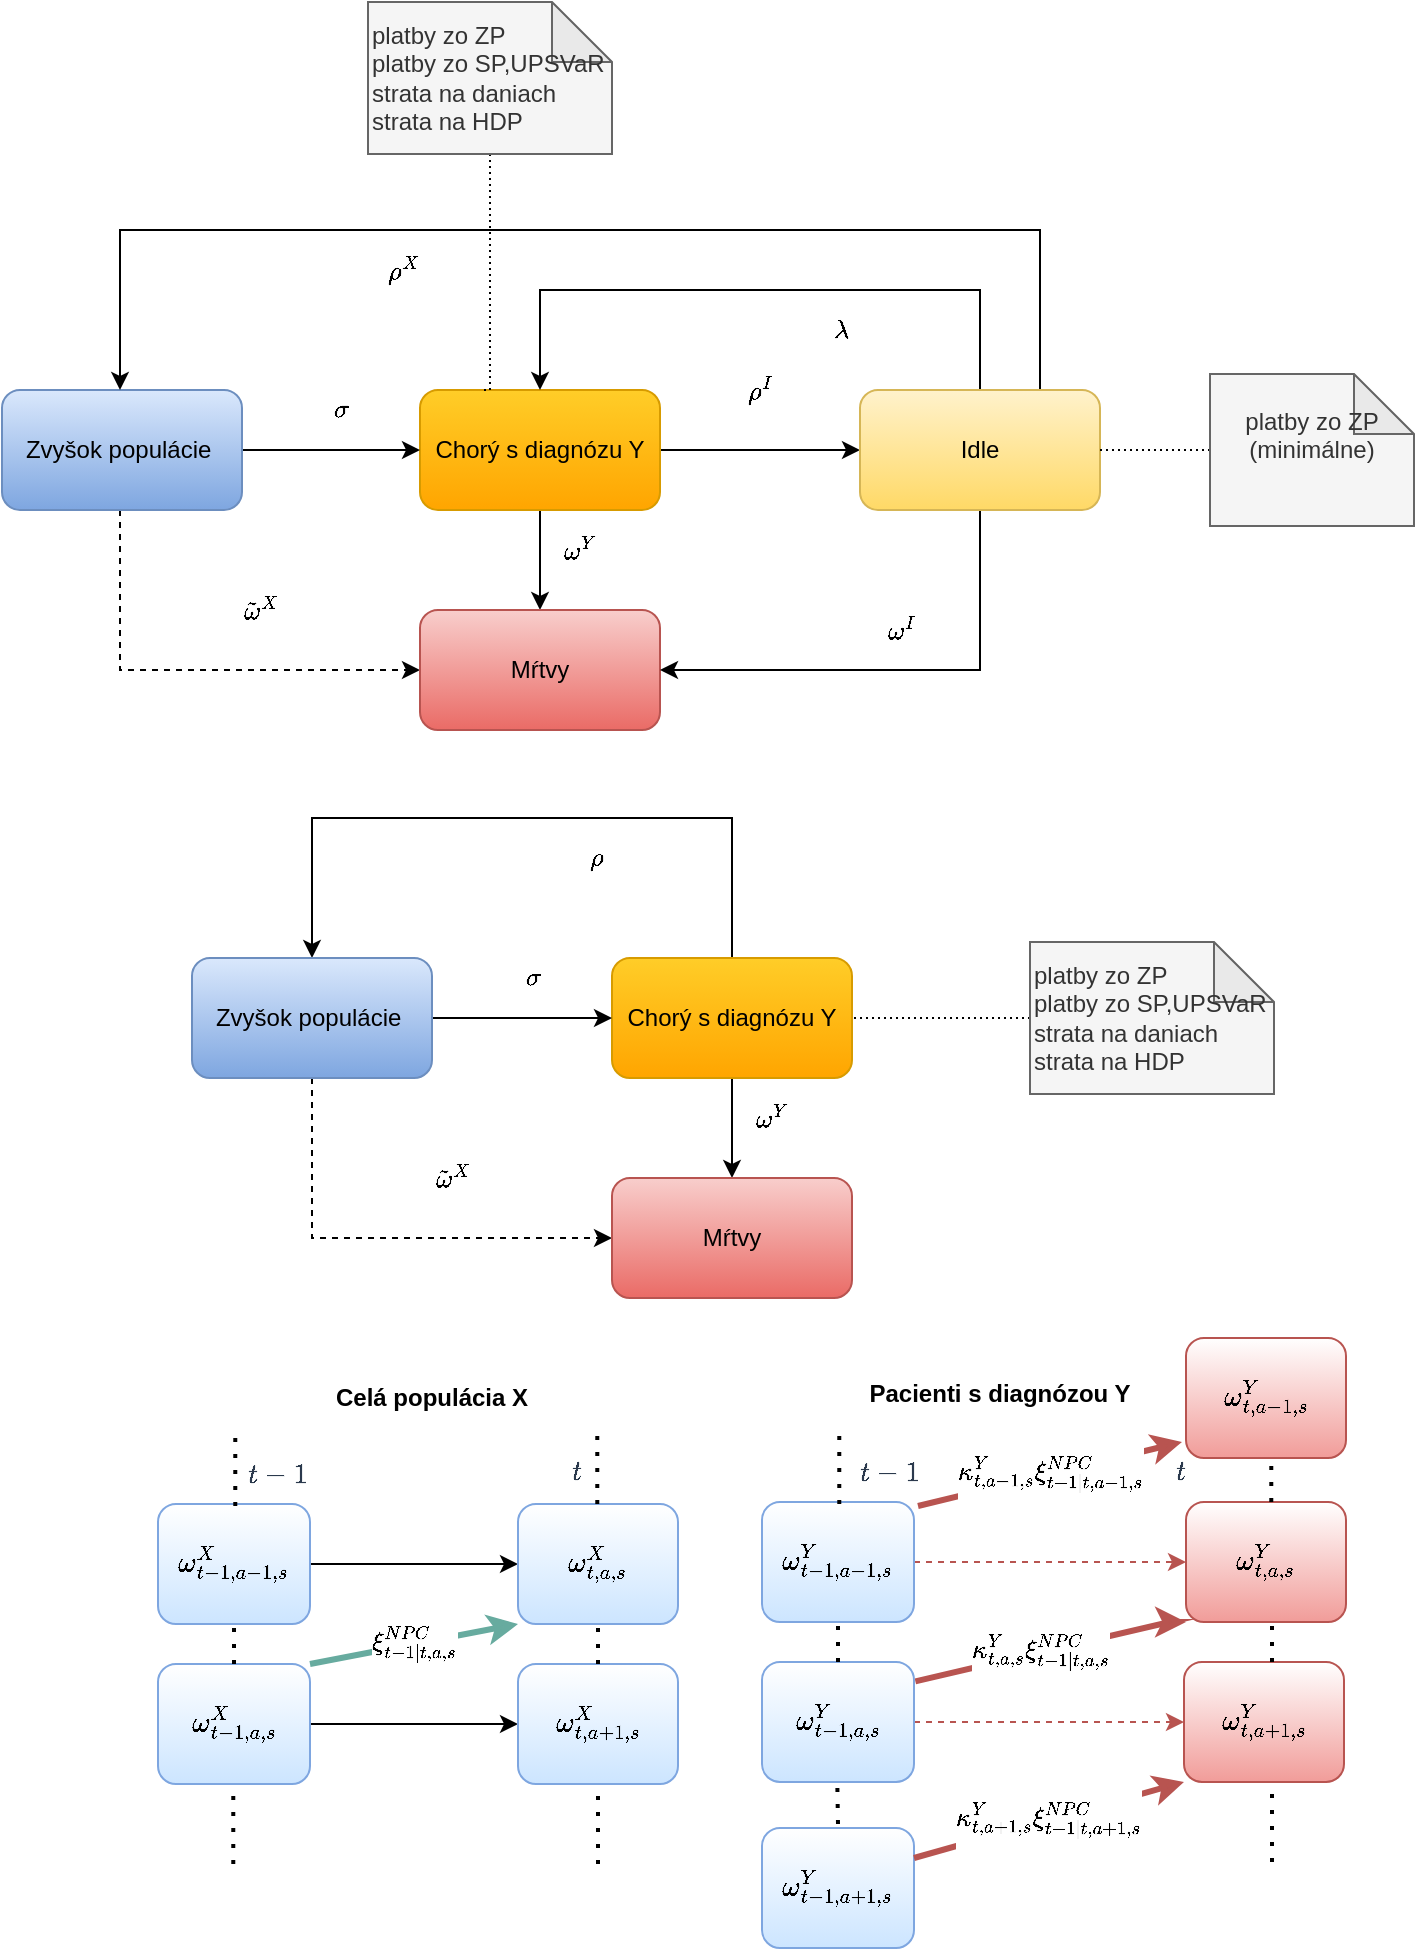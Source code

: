 <mxfile version="16.6.4" type="github">
  <diagram id="GxeuKTXnx9VGVfUCvlwk" name="Page-1">
    <mxGraphModel dx="1135" dy="604" grid="1" gridSize="10" guides="1" tooltips="1" connect="1" arrows="1" fold="1" page="1" pageScale="1" pageWidth="850" pageHeight="1100" math="1" shadow="0">
      <root>
        <mxCell id="0" />
        <mxCell id="1" parent="0" />
        <mxCell id="LXL8oJjJBJb_XbVYSXAR-5" value="$$\omega^Y$$" style="edgeStyle=orthogonalEdgeStyle;rounded=0;orthogonalLoop=1;jettySize=auto;html=1;fontStyle=1" parent="1" source="LXL8oJjJBJb_XbVYSXAR-1" target="LXL8oJjJBJb_XbVYSXAR-3" edge="1">
          <mxGeometry x="-0.2" y="20" relative="1" as="geometry">
            <mxPoint as="offset" />
          </mxGeometry>
        </mxCell>
        <mxCell id="LXL8oJjJBJb_XbVYSXAR-9" style="edgeStyle=orthogonalEdgeStyle;rounded=0;orthogonalLoop=1;jettySize=auto;html=1;entryX=0;entryY=0.5;entryDx=0;entryDy=0;" parent="1" edge="1">
          <mxGeometry relative="1" as="geometry">
            <mxPoint x="395" y="244" as="sourcePoint" />
            <mxPoint x="495" y="244" as="targetPoint" />
          </mxGeometry>
        </mxCell>
        <mxCell id="LXL8oJjJBJb_XbVYSXAR-12" value="$$\rho^I$$" style="edgeLabel;html=1;align=center;verticalAlign=middle;resizable=0;points=[];fontStyle=1" parent="LXL8oJjJBJb_XbVYSXAR-9" vertex="1" connectable="0">
          <mxGeometry x="-0.285" y="2" relative="1" as="geometry">
            <mxPoint x="14" y="-28" as="offset" />
          </mxGeometry>
        </mxCell>
        <mxCell id="LXL8oJjJBJb_XbVYSXAR-1" value="Chorý s diagnózu Y" style="rounded=1;whiteSpace=wrap;html=1;fillColor=#ffcd28;strokeColor=#d79b00;gradientColor=#ffa500;" parent="1" vertex="1">
          <mxGeometry x="275" y="214" width="120" height="60" as="geometry" />
        </mxCell>
        <mxCell id="LXL8oJjJBJb_XbVYSXAR-4" value="$$\sigma$$" style="edgeStyle=orthogonalEdgeStyle;rounded=0;orthogonalLoop=1;jettySize=auto;html=1;fontStyle=1" parent="1" edge="1">
          <mxGeometry x="0.111" y="20" relative="1" as="geometry">
            <mxPoint x="185" y="244" as="sourcePoint" />
            <mxPoint x="275" y="244" as="targetPoint" />
            <Array as="points">
              <mxPoint x="225" y="244" />
              <mxPoint x="225" y="244" />
            </Array>
            <mxPoint as="offset" />
          </mxGeometry>
        </mxCell>
        <mxCell id="LXL8oJjJBJb_XbVYSXAR-6" style="edgeStyle=orthogonalEdgeStyle;rounded=0;orthogonalLoop=1;jettySize=auto;html=1;entryX=0;entryY=0.5;entryDx=0;entryDy=0;dashed=1;" parent="1" target="LXL8oJjJBJb_XbVYSXAR-3" edge="1">
          <mxGeometry relative="1" as="geometry">
            <Array as="points">
              <mxPoint x="125" y="354" />
            </Array>
            <mxPoint x="125" y="274" as="sourcePoint" />
          </mxGeometry>
        </mxCell>
        <mxCell id="LXL8oJjJBJb_XbVYSXAR-13" value="$$\tilde{\omega}^X$$" style="edgeLabel;html=1;align=center;verticalAlign=middle;resizable=0;points=[];fontStyle=1" parent="LXL8oJjJBJb_XbVYSXAR-6" vertex="1" connectable="0">
          <mxGeometry x="0.259" relative="1" as="geometry">
            <mxPoint x="5" y="-30" as="offset" />
          </mxGeometry>
        </mxCell>
        <mxCell id="LXL8oJjJBJb_XbVYSXAR-2" value="Zvyšok populácie&amp;nbsp;" style="rounded=1;whiteSpace=wrap;html=1;labelBackgroundColor=none;fillColor=#dae8fc;strokeColor=#6c8ebf;gradientColor=#7ea6e0;" parent="1" vertex="1">
          <mxGeometry x="66" y="214" width="120" height="60" as="geometry" />
        </mxCell>
        <mxCell id="LXL8oJjJBJb_XbVYSXAR-3" value="Mŕtvy" style="rounded=1;whiteSpace=wrap;html=1;fillColor=#f8cecc;strokeColor=#b85450;gradientColor=#ea6b66;" parent="1" vertex="1">
          <mxGeometry x="275" y="324" width="120" height="60" as="geometry" />
        </mxCell>
        <mxCell id="LXL8oJjJBJb_XbVYSXAR-10" style="edgeStyle=orthogonalEdgeStyle;rounded=0;orthogonalLoop=1;jettySize=auto;html=1;entryX=0.5;entryY=0;entryDx=0;entryDy=0;" parent="1" source="LXL8oJjJBJb_XbVYSXAR-8" target="LXL8oJjJBJb_XbVYSXAR-1" edge="1">
          <mxGeometry relative="1" as="geometry">
            <Array as="points">
              <mxPoint x="555" y="164" />
              <mxPoint x="335" y="164" />
            </Array>
          </mxGeometry>
        </mxCell>
        <mxCell id="LXL8oJjJBJb_XbVYSXAR-15" value="$$\lambda$$" style="edgeLabel;html=1;align=center;verticalAlign=middle;resizable=0;points=[];fontStyle=1" parent="LXL8oJjJBJb_XbVYSXAR-10" vertex="1" connectable="0">
          <mxGeometry x="-0.151" y="2" relative="1" as="geometry">
            <mxPoint x="16" y="18" as="offset" />
          </mxGeometry>
        </mxCell>
        <mxCell id="LXL8oJjJBJb_XbVYSXAR-11" value="$$\omega^I$$" style="edgeStyle=orthogonalEdgeStyle;rounded=0;orthogonalLoop=1;jettySize=auto;html=1;entryX=1;entryY=0.5;entryDx=0;entryDy=0;fontStyle=1" parent="1" source="LXL8oJjJBJb_XbVYSXAR-8" target="LXL8oJjJBJb_XbVYSXAR-3" edge="1">
          <mxGeometry y="-20" relative="1" as="geometry">
            <Array as="points">
              <mxPoint x="555" y="354" />
            </Array>
            <mxPoint as="offset" />
          </mxGeometry>
        </mxCell>
        <mxCell id="LXL8oJjJBJb_XbVYSXAR-30" style="edgeStyle=orthogonalEdgeStyle;rounded=0;orthogonalLoop=1;jettySize=auto;html=1;exitX=0.75;exitY=0;exitDx=0;exitDy=0;entryX=0.5;entryY=0;entryDx=0;entryDy=0;" parent="1" source="LXL8oJjJBJb_XbVYSXAR-8" edge="1">
          <mxGeometry relative="1" as="geometry">
            <mxPoint x="125" y="214" as="targetPoint" />
            <Array as="points">
              <mxPoint x="585" y="134" />
              <mxPoint x="125" y="134" />
            </Array>
          </mxGeometry>
        </mxCell>
        <mxCell id="LXL8oJjJBJb_XbVYSXAR-31" value="$$\rho^X$$" style="edgeLabel;html=1;align=center;verticalAlign=middle;resizable=0;points=[];" parent="LXL8oJjJBJb_XbVYSXAR-30" vertex="1" connectable="0">
          <mxGeometry x="-0.114" y="2" relative="1" as="geometry">
            <mxPoint x="-125" y="18" as="offset" />
          </mxGeometry>
        </mxCell>
        <mxCell id="LXL8oJjJBJb_XbVYSXAR-8" value="Idle" style="rounded=1;whiteSpace=wrap;html=1;fillColor=#fff2cc;strokeColor=#d6b656;gradientColor=#ffd966;" parent="1" vertex="1">
          <mxGeometry x="495" y="214" width="120" height="60" as="geometry" />
        </mxCell>
        <mxCell id="LXL8oJjJBJb_XbVYSXAR-14" value="$$\omega^Y$$" style="edgeStyle=orthogonalEdgeStyle;rounded=0;orthogonalLoop=1;jettySize=auto;html=1;fontStyle=1" parent="1" source="LXL8oJjJBJb_XbVYSXAR-18" target="LXL8oJjJBJb_XbVYSXAR-23" edge="1">
          <mxGeometry x="-0.2" y="20" relative="1" as="geometry">
            <mxPoint as="offset" />
          </mxGeometry>
        </mxCell>
        <mxCell id="LXL8oJjJBJb_XbVYSXAR-28" style="edgeStyle=orthogonalEdgeStyle;rounded=0;orthogonalLoop=1;jettySize=auto;html=1;entryX=0.5;entryY=0;entryDx=0;entryDy=0;" parent="1" source="LXL8oJjJBJb_XbVYSXAR-18" target="LXL8oJjJBJb_XbVYSXAR-22" edge="1">
          <mxGeometry relative="1" as="geometry">
            <mxPoint x="221" y="488" as="targetPoint" />
            <Array as="points">
              <mxPoint x="431" y="428" />
              <mxPoint x="221" y="428" />
            </Array>
          </mxGeometry>
        </mxCell>
        <mxCell id="LXL8oJjJBJb_XbVYSXAR-29" value="$$\rho$$" style="edgeLabel;html=1;align=center;verticalAlign=middle;resizable=0;points=[];fontStyle=1" parent="LXL8oJjJBJb_XbVYSXAR-28" vertex="1" connectable="0">
          <mxGeometry x="-0.214" y="3" relative="1" as="geometry">
            <mxPoint x="-1" y="17" as="offset" />
          </mxGeometry>
        </mxCell>
        <mxCell id="LXL8oJjJBJb_XbVYSXAR-18" value="Chorý s diagnózu Y" style="rounded=1;whiteSpace=wrap;html=1;fillColor=#ffcd28;gradientColor=#ffa500;strokeColor=#d79b00;" parent="1" vertex="1">
          <mxGeometry x="371" y="498" width="120" height="60" as="geometry" />
        </mxCell>
        <mxCell id="LXL8oJjJBJb_XbVYSXAR-19" value="$$\sigma$$" style="edgeStyle=orthogonalEdgeStyle;rounded=0;orthogonalLoop=1;jettySize=auto;html=1;fontStyle=1" parent="1" edge="1">
          <mxGeometry x="0.111" y="20" relative="1" as="geometry">
            <mxPoint x="281" y="528" as="sourcePoint" />
            <mxPoint x="371" y="528" as="targetPoint" />
            <Array as="points">
              <mxPoint x="321" y="528" />
              <mxPoint x="321" y="528" />
            </Array>
            <mxPoint as="offset" />
          </mxGeometry>
        </mxCell>
        <mxCell id="LXL8oJjJBJb_XbVYSXAR-20" style="edgeStyle=orthogonalEdgeStyle;rounded=0;orthogonalLoop=1;jettySize=auto;html=1;entryX=0;entryY=0.5;entryDx=0;entryDy=0;dashed=1;" parent="1" source="LXL8oJjJBJb_XbVYSXAR-22" target="LXL8oJjJBJb_XbVYSXAR-23" edge="1">
          <mxGeometry relative="1" as="geometry">
            <Array as="points">
              <mxPoint x="221" y="638" />
            </Array>
          </mxGeometry>
        </mxCell>
        <mxCell id="LXL8oJjJBJb_XbVYSXAR-21" value="$$\tilde{\omega}^X$$" style="edgeLabel;html=1;align=center;verticalAlign=middle;resizable=0;points=[];fontStyle=1" parent="LXL8oJjJBJb_XbVYSXAR-20" vertex="1" connectable="0">
          <mxGeometry x="0.259" relative="1" as="geometry">
            <mxPoint x="5" y="-30" as="offset" />
          </mxGeometry>
        </mxCell>
        <mxCell id="LXL8oJjJBJb_XbVYSXAR-22" value="Zvyšok populácie&amp;nbsp;" style="rounded=1;whiteSpace=wrap;html=1;fillColor=#dae8fc;gradientColor=#7ea6e0;strokeColor=#6c8ebf;" parent="1" vertex="1">
          <mxGeometry x="161" y="498" width="120" height="60" as="geometry" />
        </mxCell>
        <mxCell id="LXL8oJjJBJb_XbVYSXAR-23" value="Mŕtvy" style="rounded=1;whiteSpace=wrap;html=1;fillColor=#f8cecc;gradientColor=#ea6b66;strokeColor=#b85450;" parent="1" vertex="1">
          <mxGeometry x="371" y="608" width="120" height="60" as="geometry" />
        </mxCell>
        <mxCell id="Da9pE7p7JjAD6fLggsI1-11" style="edgeStyle=orthogonalEdgeStyle;rounded=0;orthogonalLoop=1;jettySize=auto;html=1;entryX=0.25;entryY=0;entryDx=0;entryDy=0;endArrow=none;endFill=0;dashed=1;dashPattern=1 2;" edge="1" parent="1" source="Da9pE7p7JjAD6fLggsI1-7" target="LXL8oJjJBJb_XbVYSXAR-1">
          <mxGeometry relative="1" as="geometry">
            <Array as="points">
              <mxPoint x="310" y="214" />
            </Array>
          </mxGeometry>
        </mxCell>
        <mxCell id="Da9pE7p7JjAD6fLggsI1-7" value="platby zo ZP&lt;br&gt;platby zo SP,UPSVaR&lt;br&gt;strata na daniach&lt;br&gt;strata na HDP" style="shape=note;whiteSpace=wrap;html=1;backgroundOutline=1;darkOpacity=0.05;align=left;fillColor=#f5f5f5;strokeColor=#666666;fontColor=#333333;" vertex="1" parent="1">
          <mxGeometry x="249" y="20" width="122" height="76" as="geometry" />
        </mxCell>
        <mxCell id="Da9pE7p7JjAD6fLggsI1-12" style="edgeStyle=orthogonalEdgeStyle;rounded=0;orthogonalLoop=1;jettySize=auto;html=1;entryX=1;entryY=0.5;entryDx=0;entryDy=0;dashed=1;dashPattern=1 2;endArrow=none;endFill=0;" edge="1" parent="1" source="Da9pE7p7JjAD6fLggsI1-10" target="LXL8oJjJBJb_XbVYSXAR-8">
          <mxGeometry relative="1" as="geometry" />
        </mxCell>
        <mxCell id="Da9pE7p7JjAD6fLggsI1-10" value="platby zo ZP&lt;br&gt;(minimálne)&lt;br&gt;&lt;br&gt;" style="shape=note;whiteSpace=wrap;html=1;backgroundOutline=1;darkOpacity=0.05;align=center;fillColor=#f5f5f5;fontColor=#333333;strokeColor=#666666;verticalAlign=middle;" vertex="1" parent="1">
          <mxGeometry x="670" y="206" width="102" height="76" as="geometry" />
        </mxCell>
        <mxCell id="Da9pE7p7JjAD6fLggsI1-14" style="edgeStyle=orthogonalEdgeStyle;rounded=0;orthogonalLoop=1;jettySize=auto;html=1;entryX=1;entryY=0.5;entryDx=0;entryDy=0;dashed=1;dashPattern=1 2;endArrow=none;endFill=0;" edge="1" parent="1" source="Da9pE7p7JjAD6fLggsI1-13" target="LXL8oJjJBJb_XbVYSXAR-18">
          <mxGeometry relative="1" as="geometry" />
        </mxCell>
        <mxCell id="Da9pE7p7JjAD6fLggsI1-13" value="platby zo ZP&lt;br&gt;platby zo SP,UPSVaR&lt;br&gt;strata na daniach&lt;br&gt;strata na HDP" style="shape=note;whiteSpace=wrap;html=1;backgroundOutline=1;darkOpacity=0.05;align=left;fillColor=#f5f5f5;strokeColor=#666666;fontColor=#333333;" vertex="1" parent="1">
          <mxGeometry x="580" y="490" width="122" height="76" as="geometry" />
        </mxCell>
        <mxCell id="Da9pE7p7JjAD6fLggsI1-22" style="edgeStyle=orthogonalEdgeStyle;rounded=0;orthogonalLoop=1;jettySize=auto;html=1;entryX=0;entryY=0.5;entryDx=0;entryDy=0;endArrow=classic;endFill=1;startArrow=none;startFill=0;" edge="1" parent="1" source="Da9pE7p7JjAD6fLggsI1-18" target="Da9pE7p7JjAD6fLggsI1-20">
          <mxGeometry relative="1" as="geometry" />
        </mxCell>
        <mxCell id="Da9pE7p7JjAD6fLggsI1-18" value="$$\omega_{t-1,a-1,s}^X$$" style="rounded=1;whiteSpace=wrap;html=1;fillColor=#FFFFFF;strokeColor=#7EA6E0;gradientColor=#CCE5FF;" vertex="1" parent="1">
          <mxGeometry x="144" y="771" width="76" height="60" as="geometry" />
        </mxCell>
        <mxCell id="Da9pE7p7JjAD6fLggsI1-23" style="edgeStyle=orthogonalEdgeStyle;rounded=0;orthogonalLoop=1;jettySize=auto;html=1;entryX=0;entryY=0.5;entryDx=0;entryDy=0;startArrow=none;startFill=0;endArrow=classic;endFill=1;" edge="1" parent="1" source="Da9pE7p7JjAD6fLggsI1-19" target="Da9pE7p7JjAD6fLggsI1-21">
          <mxGeometry relative="1" as="geometry" />
        </mxCell>
        <mxCell id="Da9pE7p7JjAD6fLggsI1-25" value="$$\xi_{t-1|t,a,s}^{NPC}$$" style="rounded=0;orthogonalLoop=1;jettySize=auto;html=1;entryX=0;entryY=1;entryDx=0;entryDy=0;startArrow=none;startFill=0;endArrow=classic;endFill=1;strokeWidth=3;exitX=1;exitY=0;exitDx=0;exitDy=0;fillColor=#f8cecc;strokeColor=#67AB9F;" edge="1" parent="1" source="Da9pE7p7JjAD6fLggsI1-19" target="Da9pE7p7JjAD6fLggsI1-20">
          <mxGeometry relative="1" as="geometry" />
        </mxCell>
        <mxCell id="Da9pE7p7JjAD6fLggsI1-19" value="$$\omega_{t-1,a,s}^X$$" style="rounded=1;whiteSpace=wrap;html=1;fillColor=#FFFFFF;strokeColor=#7EA6E0;gradientColor=#CCE5FF;" vertex="1" parent="1">
          <mxGeometry x="144" y="851" width="76" height="60" as="geometry" />
        </mxCell>
        <mxCell id="Da9pE7p7JjAD6fLggsI1-20" value="$$\omega_{t,a,s}^X$$" style="rounded=1;whiteSpace=wrap;html=1;gradientColor=#CCE5FF;strokeColor=#7EA6E0;" vertex="1" parent="1">
          <mxGeometry x="324" y="771" width="80" height="60" as="geometry" />
        </mxCell>
        <mxCell id="Da9pE7p7JjAD6fLggsI1-21" value="$$\omega_{t,a+1,s}^X$$" style="rounded=1;whiteSpace=wrap;html=1;strokeColor=#7EA6E0;gradientColor=#CCE5FF;" vertex="1" parent="1">
          <mxGeometry x="324" y="851" width="80" height="60" as="geometry" />
        </mxCell>
        <mxCell id="Da9pE7p7JjAD6fLggsI1-27" value="" style="endArrow=none;dashed=1;html=1;dashPattern=1 3;strokeWidth=2;rounded=0;entryX=0.5;entryY=1;entryDx=0;entryDy=0;" edge="1" parent="1" target="Da9pE7p7JjAD6fLggsI1-21">
          <mxGeometry width="50" height="50" relative="1" as="geometry">
            <mxPoint x="364" y="951" as="sourcePoint" />
            <mxPoint x="529" y="851" as="targetPoint" />
          </mxGeometry>
        </mxCell>
        <mxCell id="Da9pE7p7JjAD6fLggsI1-28" value="" style="endArrow=none;dashed=1;html=1;dashPattern=1 3;strokeWidth=2;rounded=0;entryX=0.5;entryY=1;entryDx=0;entryDy=0;" edge="1" parent="1">
          <mxGeometry width="50" height="50" relative="1" as="geometry">
            <mxPoint x="181.64" y="951" as="sourcePoint" />
            <mxPoint x="181.64" y="911" as="targetPoint" />
          </mxGeometry>
        </mxCell>
        <mxCell id="Da9pE7p7JjAD6fLggsI1-29" value="" style="endArrow=none;dashed=1;html=1;dashPattern=1 3;strokeWidth=2;rounded=0;entryX=0.5;entryY=1;entryDx=0;entryDy=0;" edge="1" parent="1">
          <mxGeometry width="50" height="50" relative="1" as="geometry">
            <mxPoint x="363.64" y="771" as="sourcePoint" />
            <mxPoint x="363.64" y="731" as="targetPoint" />
          </mxGeometry>
        </mxCell>
        <mxCell id="Da9pE7p7JjAD6fLggsI1-31" value="" style="endArrow=none;dashed=1;html=1;dashPattern=1 3;strokeWidth=2;rounded=0;entryX=0.5;entryY=1;entryDx=0;entryDy=0;" edge="1" parent="1">
          <mxGeometry width="50" height="50" relative="1" as="geometry">
            <mxPoint x="182.64" y="772" as="sourcePoint" />
            <mxPoint x="182.64" y="732" as="targetPoint" />
          </mxGeometry>
        </mxCell>
        <mxCell id="Da9pE7p7JjAD6fLggsI1-32" value="" style="endArrow=none;dashed=1;html=1;dashPattern=1 3;strokeWidth=2;rounded=0;" edge="1" parent="1">
          <mxGeometry width="50" height="50" relative="1" as="geometry">
            <mxPoint x="182" y="851" as="sourcePoint" />
            <mxPoint x="182" y="831" as="targetPoint" />
          </mxGeometry>
        </mxCell>
        <mxCell id="Da9pE7p7JjAD6fLggsI1-33" value="" style="endArrow=none;dashed=1;html=1;dashPattern=1 3;strokeWidth=2;rounded=0;" edge="1" parent="1">
          <mxGeometry width="50" height="50" relative="1" as="geometry">
            <mxPoint x="364" y="851" as="sourcePoint" />
            <mxPoint x="364" y="831" as="targetPoint" />
          </mxGeometry>
        </mxCell>
        <mxCell id="Da9pE7p7JjAD6fLggsI1-40" value="$$t-1$$" style="text;html=1;strokeColor=none;fillColor=none;align=center;verticalAlign=middle;whiteSpace=wrap;rounded=0;fontColor=#2B394D;fontStyle=1" vertex="1" parent="1">
          <mxGeometry x="174" y="741" width="60" height="30" as="geometry" />
        </mxCell>
        <mxCell id="Da9pE7p7JjAD6fLggsI1-41" value="$$t$$" style="text;html=1;strokeColor=none;fillColor=none;align=center;verticalAlign=middle;whiteSpace=wrap;rounded=0;fontColor=#2B394D;fontStyle=1" vertex="1" parent="1">
          <mxGeometry x="324" y="740" width="60" height="30" as="geometry" />
        </mxCell>
        <mxCell id="Da9pE7p7JjAD6fLggsI1-42" style="edgeStyle=orthogonalEdgeStyle;rounded=0;orthogonalLoop=1;jettySize=auto;html=1;entryX=0;entryY=0.5;entryDx=0;entryDy=0;endArrow=classic;endFill=1;startArrow=none;startFill=0;strokeColor=#B85450;dashed=1;" edge="1" parent="1" source="Da9pE7p7JjAD6fLggsI1-43" target="Da9pE7p7JjAD6fLggsI1-47">
          <mxGeometry relative="1" as="geometry" />
        </mxCell>
        <mxCell id="Da9pE7p7JjAD6fLggsI1-43" value="$$\omega_{t-1,a-1,s}^Y$$" style="rounded=1;whiteSpace=wrap;html=1;fillColor=#FFFFFF;strokeColor=#7EA6E0;gradientColor=#CCE5FF;" vertex="1" parent="1">
          <mxGeometry x="446" y="770" width="76" height="60" as="geometry" />
        </mxCell>
        <mxCell id="Da9pE7p7JjAD6fLggsI1-44" style="edgeStyle=orthogonalEdgeStyle;rounded=0;orthogonalLoop=1;jettySize=auto;html=1;entryX=0;entryY=0.5;entryDx=0;entryDy=0;startArrow=none;startFill=0;endArrow=classic;endFill=1;strokeColor=#B85450;dashed=1;" edge="1" parent="1" source="Da9pE7p7JjAD6fLggsI1-46" target="Da9pE7p7JjAD6fLggsI1-48">
          <mxGeometry relative="1" as="geometry" />
        </mxCell>
        <mxCell id="Da9pE7p7JjAD6fLggsI1-45" value="$$\kappa_{t,a,s}^Y\xi_{t-1|t,a,s}^{NPC}$$" style="rounded=0;orthogonalLoop=1;jettySize=auto;html=1;entryX=0;entryY=1;entryDx=0;entryDy=0;startArrow=none;startFill=0;endArrow=classic;endFill=1;strokeWidth=3;exitX=1.009;exitY=0.161;exitDx=0;exitDy=0;fillColor=#f8cecc;strokeColor=#b85450;labelBackgroundColor=default;exitPerimeter=0;" edge="1" parent="1" source="Da9pE7p7JjAD6fLggsI1-46" target="Da9pE7p7JjAD6fLggsI1-47">
          <mxGeometry x="-0.078" relative="1" as="geometry">
            <Array as="points">
              <mxPoint x="650" y="830" />
            </Array>
            <mxPoint as="offset" />
          </mxGeometry>
        </mxCell>
        <mxCell id="Da9pE7p7JjAD6fLggsI1-46" value="$$\omega_{t-1,a,s}^Y$$" style="rounded=1;whiteSpace=wrap;html=1;fillColor=#FFFFFF;strokeColor=#7EA6E0;gradientColor=#CCE5FF;" vertex="1" parent="1">
          <mxGeometry x="446" y="850" width="76" height="60" as="geometry" />
        </mxCell>
        <mxCell id="Da9pE7p7JjAD6fLggsI1-47" value="$$\omega_{t,a,s}^Y$$" style="rounded=1;whiteSpace=wrap;html=1;gradientColor=#F19C99;strokeColor=#B85450;" vertex="1" parent="1">
          <mxGeometry x="658" y="770" width="80" height="60" as="geometry" />
        </mxCell>
        <mxCell id="Da9pE7p7JjAD6fLggsI1-48" value="$$\omega_{t,a+1,s}^Y$$" style="rounded=1;whiteSpace=wrap;html=1;strokeColor=#B85450;gradientColor=#F19C99;" vertex="1" parent="1">
          <mxGeometry x="657" y="850" width="80" height="60" as="geometry" />
        </mxCell>
        <mxCell id="Da9pE7p7JjAD6fLggsI1-49" value="" style="endArrow=none;dashed=1;html=1;dashPattern=1 3;strokeWidth=2;rounded=0;entryX=0.5;entryY=1;entryDx=0;entryDy=0;" edge="1" parent="1">
          <mxGeometry width="50" height="50" relative="1" as="geometry">
            <mxPoint x="701" y="950" as="sourcePoint" />
            <mxPoint x="701.0" y="910" as="targetPoint" />
          </mxGeometry>
        </mxCell>
        <mxCell id="Da9pE7p7JjAD6fLggsI1-50" value="" style="endArrow=none;dashed=1;html=1;dashPattern=1 3;strokeWidth=2;rounded=0;entryX=0.5;entryY=1;entryDx=0;entryDy=0;" edge="1" parent="1">
          <mxGeometry width="50" height="50" relative="1" as="geometry">
            <mxPoint x="484" y="931" as="sourcePoint" />
            <mxPoint x="483.64" y="910" as="targetPoint" />
          </mxGeometry>
        </mxCell>
        <mxCell id="Da9pE7p7JjAD6fLggsI1-51" value="" style="endArrow=none;dashed=1;html=1;dashPattern=1 3;strokeWidth=2;rounded=0;entryX=0.5;entryY=1;entryDx=0;entryDy=0;" edge="1" parent="1">
          <mxGeometry width="50" height="50" relative="1" as="geometry">
            <mxPoint x="700.64" y="770" as="sourcePoint" />
            <mxPoint x="700.64" y="730" as="targetPoint" />
          </mxGeometry>
        </mxCell>
        <mxCell id="Da9pE7p7JjAD6fLggsI1-52" value="" style="endArrow=none;dashed=1;html=1;dashPattern=1 3;strokeWidth=2;rounded=0;entryX=0.5;entryY=1;entryDx=0;entryDy=0;" edge="1" parent="1">
          <mxGeometry width="50" height="50" relative="1" as="geometry">
            <mxPoint x="484.64" y="771" as="sourcePoint" />
            <mxPoint x="484.64" y="731" as="targetPoint" />
          </mxGeometry>
        </mxCell>
        <mxCell id="Da9pE7p7JjAD6fLggsI1-53" value="" style="endArrow=none;dashed=1;html=1;dashPattern=1 3;strokeWidth=2;rounded=0;" edge="1" parent="1">
          <mxGeometry width="50" height="50" relative="1" as="geometry">
            <mxPoint x="484" y="850" as="sourcePoint" />
            <mxPoint x="484" y="830" as="targetPoint" />
          </mxGeometry>
        </mxCell>
        <mxCell id="Da9pE7p7JjAD6fLggsI1-54" value="" style="endArrow=none;dashed=1;html=1;dashPattern=1 3;strokeWidth=2;rounded=0;" edge="1" parent="1">
          <mxGeometry width="50" height="50" relative="1" as="geometry">
            <mxPoint x="701" y="850" as="sourcePoint" />
            <mxPoint x="701" y="830" as="targetPoint" />
          </mxGeometry>
        </mxCell>
        <mxCell id="Da9pE7p7JjAD6fLggsI1-55" value="$$t-1$$" style="text;html=1;strokeColor=none;fillColor=none;align=center;verticalAlign=middle;whiteSpace=wrap;rounded=0;fontColor=#2B394D;fontStyle=1" vertex="1" parent="1">
          <mxGeometry x="480" y="740" width="60" height="30" as="geometry" />
        </mxCell>
        <mxCell id="Da9pE7p7JjAD6fLggsI1-56" value="$$t$$" style="text;html=1;strokeColor=none;fillColor=none;align=center;verticalAlign=middle;whiteSpace=wrap;rounded=0;fontColor=#2B394D;fontStyle=1" vertex="1" parent="1">
          <mxGeometry x="626" y="740" width="60" height="30" as="geometry" />
        </mxCell>
        <mxCell id="Da9pE7p7JjAD6fLggsI1-57" value="Celá populácia X" style="text;html=1;strokeColor=none;fillColor=none;align=center;verticalAlign=middle;whiteSpace=wrap;rounded=0;fontStyle=1" vertex="1" parent="1">
          <mxGeometry x="226" y="703" width="110" height="30" as="geometry" />
        </mxCell>
        <mxCell id="Da9pE7p7JjAD6fLggsI1-58" value="Pacienti s diagnózou Y" style="text;html=1;strokeColor=none;fillColor=none;align=center;verticalAlign=middle;whiteSpace=wrap;rounded=0;fontStyle=1" vertex="1" parent="1">
          <mxGeometry x="495" y="701" width="140" height="30" as="geometry" />
        </mxCell>
        <mxCell id="Da9pE7p7JjAD6fLggsI1-59" value="$$\omega_{t-1,a+1,s}^Y$$" style="rounded=1;whiteSpace=wrap;html=1;fillColor=#FFFFFF;strokeColor=#7EA6E0;gradientColor=#CCE5FF;" vertex="1" parent="1">
          <mxGeometry x="446" y="933" width="76" height="60" as="geometry" />
        </mxCell>
        <mxCell id="Da9pE7p7JjAD6fLggsI1-61" value="$$\kappa_{t,a+1,s}^Y\xi_{t-1|t,a+1,s}^{NPC}$$" style="rounded=0;orthogonalLoop=1;jettySize=auto;html=1;startArrow=none;startFill=0;endArrow=classic;endFill=1;strokeWidth=3;fillColor=#f8cecc;strokeColor=#b85450;entryX=0;entryY=1;entryDx=0;entryDy=0;exitX=1;exitY=0.25;exitDx=0;exitDy=0;" edge="1" parent="1" source="Da9pE7p7JjAD6fLggsI1-59" target="Da9pE7p7JjAD6fLggsI1-48">
          <mxGeometry relative="1" as="geometry">
            <mxPoint x="520" y="931" as="sourcePoint" />
            <mxPoint x="650" y="910" as="targetPoint" />
          </mxGeometry>
        </mxCell>
        <mxCell id="Da9pE7p7JjAD6fLggsI1-64" value="$$\kappa_{t,a-1,s}^Y\xi_{t-1|t,a-1,s}^{NPC}$$" style="rounded=0;orthogonalLoop=1;jettySize=auto;html=1;startArrow=none;startFill=0;endArrow=classic;endFill=1;strokeWidth=3;fillColor=#f8cecc;strokeColor=#b85450;entryX=0.5;entryY=0;entryDx=0;entryDy=0;" edge="1" parent="1" target="Da9pE7p7JjAD6fLggsI1-56">
          <mxGeometry relative="1" as="geometry">
            <mxPoint x="524" y="772" as="sourcePoint" />
            <mxPoint x="634" y="752" as="targetPoint" />
          </mxGeometry>
        </mxCell>
        <mxCell id="Da9pE7p7JjAD6fLggsI1-66" value="$$\omega_{t,a-1,s}^Y$$" style="rounded=1;whiteSpace=wrap;html=1;gradientColor=#F19C99;strokeColor=#B85450;" vertex="1" parent="1">
          <mxGeometry x="658" y="688" width="80" height="60" as="geometry" />
        </mxCell>
      </root>
    </mxGraphModel>
  </diagram>
</mxfile>
